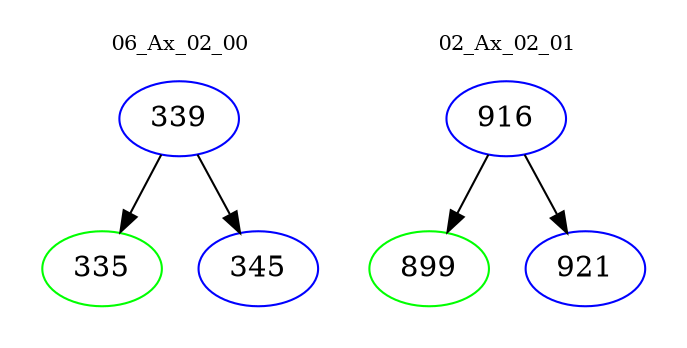 digraph{
subgraph cluster_0 {
color = white
label = "06_Ax_02_00";
fontsize=10;
T0_339 [label="339", color="blue"]
T0_339 -> T0_335 [color="black"]
T0_335 [label="335", color="green"]
T0_339 -> T0_345 [color="black"]
T0_345 [label="345", color="blue"]
}
subgraph cluster_1 {
color = white
label = "02_Ax_02_01";
fontsize=10;
T1_916 [label="916", color="blue"]
T1_916 -> T1_899 [color="black"]
T1_899 [label="899", color="green"]
T1_916 -> T1_921 [color="black"]
T1_921 [label="921", color="blue"]
}
}
